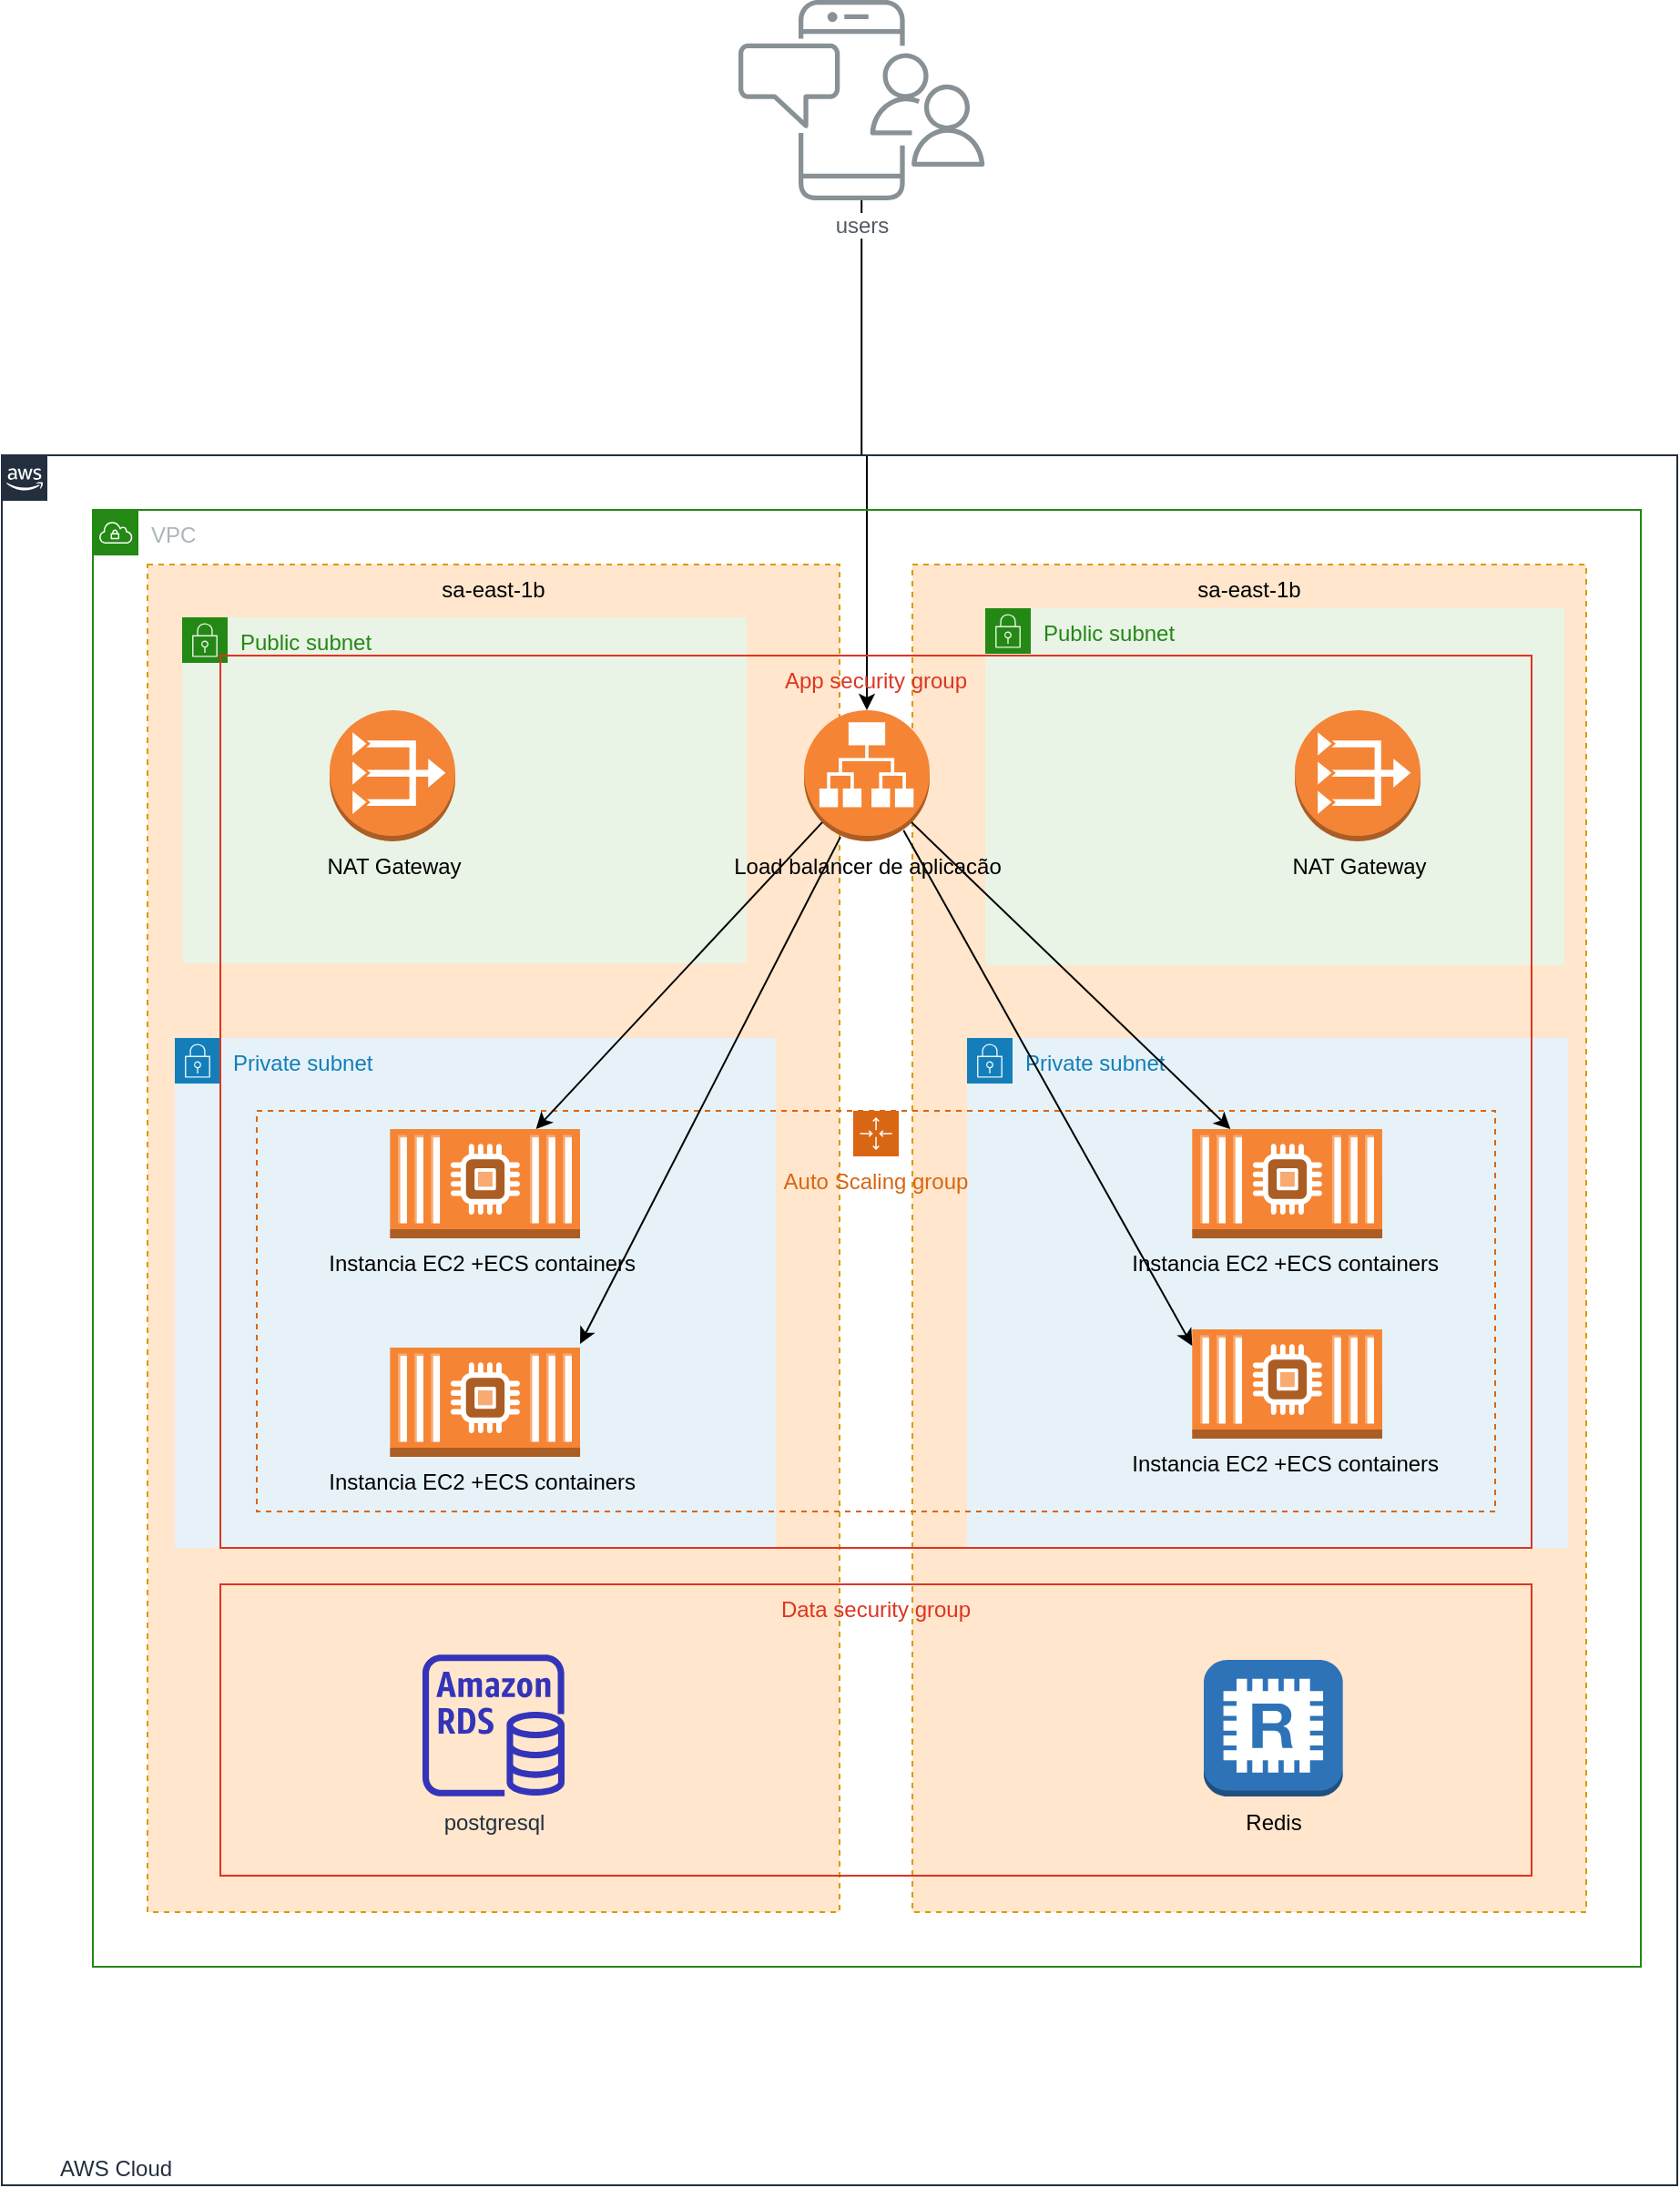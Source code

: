 <mxfile version="13.10.6" type="github">
  <diagram id="Ht1M8jgEwFfnCIfOTk4-" name="Page-1">
    <mxGraphModel dx="1298" dy="1558" grid="1" gridSize="10" guides="1" tooltips="1" connect="1" arrows="1" fold="1" page="1" pageScale="1" pageWidth="1169" pageHeight="827" math="0" shadow="0">
      <root>
        <mxCell id="0" />
        <mxCell id="1" parent="0" />
        <mxCell id="rVjI7PSnOTt7XITTKmxG-42" style="edgeStyle=orthogonalEdgeStyle;rounded=0;orthogonalLoop=1;jettySize=auto;html=1;" edge="1" parent="1" source="UEzPUAAOIrF-is8g5C7q-110" target="rVjI7PSnOTt7XITTKmxG-31">
          <mxGeometry relative="1" as="geometry" />
        </mxCell>
        <mxCell id="UEzPUAAOIrF-is8g5C7q-110" value="users" style="outlineConnect=0;gradientColor=none;fontColor=#545B64;strokeColor=none;fillColor=#879196;dashed=0;verticalLabelPosition=bottom;verticalAlign=top;align=center;html=1;fontSize=12;fontStyle=0;aspect=fixed;shape=mxgraph.aws4.illustration_notification;pointerEvents=1;labelBackgroundColor=#ffffff;" parent="1" vertex="1">
          <mxGeometry x="604.2" y="-790" width="135.8" height="110" as="geometry" />
        </mxCell>
        <mxCell id="rVjI7PSnOTt7XITTKmxG-7" value="AWS Cloud" style="points=[[0,0],[0.25,0],[0.5,0],[0.75,0],[1,0],[1,0.25],[1,0.5],[1,0.75],[1,1],[0.75,1],[0.5,1],[0.25,1],[0,1],[0,0.75],[0,0.5],[0,0.25]];outlineConnect=0;gradientColor=none;html=1;whiteSpace=wrap;fontSize=12;fontStyle=0;shape=mxgraph.aws4.group;grIcon=mxgraph.aws4.group_aws_cloud_alt;strokeColor=#232F3E;verticalAlign=bottom;align=left;spacingLeft=30;fontColor=#232F3E;dashed=0;fillColor=none;horizontal=1;" vertex="1" parent="1">
          <mxGeometry x="200" y="-540" width="920" height="950" as="geometry" />
        </mxCell>
        <mxCell id="rVjI7PSnOTt7XITTKmxG-12" value="VPC" style="points=[[0,0],[0.25,0],[0.5,0],[0.75,0],[1,0],[1,0.25],[1,0.5],[1,0.75],[1,1],[0.75,1],[0.5,1],[0.25,1],[0,1],[0,0.75],[0,0.5],[0,0.25]];outlineConnect=0;gradientColor=none;html=1;whiteSpace=wrap;fontSize=12;fontStyle=0;shape=mxgraph.aws4.group;grIcon=mxgraph.aws4.group_vpc;strokeColor=#248814;fillColor=none;verticalAlign=top;align=left;spacingLeft=30;fontColor=#AAB7B8;dashed=0;sketch=0;" vertex="1" parent="1">
          <mxGeometry x="250" y="-510" width="850" height="800" as="geometry" />
        </mxCell>
        <mxCell id="rVjI7PSnOTt7XITTKmxG-13" value="sa-east-1b" style="dashed=1;verticalAlign=top;fontStyle=0;sketch=0;fillColor=#ffe6cc;strokeColor=#d79b00;" vertex="1" parent="1">
          <mxGeometry x="280" y="-480" width="380" height="740" as="geometry" />
        </mxCell>
        <mxCell id="rVjI7PSnOTt7XITTKmxG-14" value="sa-east-1b" style="fillColor=#ffe6cc;strokeColor=#d79b00;dashed=1;verticalAlign=top;fontStyle=0;sketch=0;" vertex="1" parent="1">
          <mxGeometry x="700" y="-480" width="370" height="740" as="geometry" />
        </mxCell>
        <mxCell id="rVjI7PSnOTt7XITTKmxG-17" value="Private subnet" style="points=[[0,0],[0.25,0],[0.5,0],[0.75,0],[1,0],[1,0.25],[1,0.5],[1,0.75],[1,1],[0.75,1],[0.5,1],[0.25,1],[0,1],[0,0.75],[0,0.5],[0,0.25]];outlineConnect=0;gradientColor=none;html=1;whiteSpace=wrap;fontSize=12;fontStyle=0;shape=mxgraph.aws4.group;grIcon=mxgraph.aws4.group_security_group;grStroke=0;strokeColor=#147EBA;fillColor=#E6F2F8;verticalAlign=top;align=left;spacingLeft=30;fontColor=#147EBA;dashed=0;sketch=0;" vertex="1" parent="1">
          <mxGeometry x="295" y="-220" width="330" height="280" as="geometry" />
        </mxCell>
        <mxCell id="rVjI7PSnOTt7XITTKmxG-18" value="Private subnet" style="points=[[0,0],[0.25,0],[0.5,0],[0.75,0],[1,0],[1,0.25],[1,0.5],[1,0.75],[1,1],[0.75,1],[0.5,1],[0.25,1],[0,1],[0,0.75],[0,0.5],[0,0.25]];outlineConnect=0;gradientColor=none;html=1;whiteSpace=wrap;fontSize=12;fontStyle=0;shape=mxgraph.aws4.group;grIcon=mxgraph.aws4.group_security_group;grStroke=0;strokeColor=#147EBA;fillColor=#E6F2F8;verticalAlign=top;align=left;spacingLeft=30;fontColor=#147EBA;dashed=0;sketch=0;" vertex="1" parent="1">
          <mxGeometry x="730" y="-220" width="330" height="280" as="geometry" />
        </mxCell>
        <mxCell id="rVjI7PSnOTt7XITTKmxG-19" value="Public subnet" style="points=[[0,0],[0.25,0],[0.5,0],[0.75,0],[1,0],[1,0.25],[1,0.5],[1,0.75],[1,1],[0.75,1],[0.5,1],[0.25,1],[0,1],[0,0.75],[0,0.5],[0,0.25]];outlineConnect=0;gradientColor=none;html=1;whiteSpace=wrap;fontSize=12;fontStyle=0;shape=mxgraph.aws4.group;grIcon=mxgraph.aws4.group_security_group;grStroke=0;strokeColor=#248814;fillColor=#E9F3E6;verticalAlign=top;align=left;spacingLeft=30;fontColor=#248814;dashed=0;sketch=0;" vertex="1" parent="1">
          <mxGeometry x="299" y="-451" width="310" height="190" as="geometry" />
        </mxCell>
        <mxCell id="rVjI7PSnOTt7XITTKmxG-20" value="Public subnet" style="points=[[0,0],[0.25,0],[0.5,0],[0.75,0],[1,0],[1,0.25],[1,0.5],[1,0.75],[1,1],[0.75,1],[0.5,1],[0.25,1],[0,1],[0,0.75],[0,0.5],[0,0.25]];outlineConnect=0;gradientColor=none;html=1;whiteSpace=wrap;fontSize=12;fontStyle=0;shape=mxgraph.aws4.group;grIcon=mxgraph.aws4.group_security_group;grStroke=0;strokeColor=#248814;fillColor=#E9F3E6;verticalAlign=top;align=left;spacingLeft=30;fontColor=#248814;dashed=0;sketch=0;" vertex="1" parent="1">
          <mxGeometry x="740" y="-456" width="318" height="196" as="geometry" />
        </mxCell>
        <mxCell id="rVjI7PSnOTt7XITTKmxG-21" value="Auto Scaling group" style="points=[[0,0],[0.25,0],[0.5,0],[0.75,0],[1,0],[1,0.25],[1,0.5],[1,0.75],[1,1],[0.75,1],[0.5,1],[0.25,1],[0,1],[0,0.75],[0,0.5],[0,0.25]];outlineConnect=0;gradientColor=none;html=1;whiteSpace=wrap;fontSize=12;fontStyle=0;shape=mxgraph.aws4.groupCenter;grIcon=mxgraph.aws4.group_auto_scaling_group;grStroke=1;strokeColor=#D86613;fillColor=none;verticalAlign=top;align=center;fontColor=#D86613;dashed=1;spacingTop=25;sketch=0;" vertex="1" parent="1">
          <mxGeometry x="340" y="-180" width="680" height="220" as="geometry" />
        </mxCell>
        <mxCell id="rVjI7PSnOTt7XITTKmxG-22" value="Instancia EC2 +ECS containers&amp;nbsp;" style="outlineConnect=0;dashed=0;verticalLabelPosition=bottom;verticalAlign=top;align=center;html=1;shape=mxgraph.aws3.ec2_compute_container_2;fillColor=#F58534;gradientColor=none;sketch=0;strokeColor=#000099;" vertex="1" parent="1">
          <mxGeometry x="413.17" y="-170" width="104.35" height="60" as="geometry" />
        </mxCell>
        <mxCell id="rVjI7PSnOTt7XITTKmxG-24" value="Instancia EC2 +ECS containers&amp;nbsp;" style="outlineConnect=0;dashed=0;verticalLabelPosition=bottom;verticalAlign=top;align=center;html=1;shape=mxgraph.aws3.ec2_compute_container_2;fillColor=#F58534;gradientColor=none;sketch=0;strokeColor=#000099;" vertex="1" parent="1">
          <mxGeometry x="853.65" y="-170" width="104.35" height="60" as="geometry" />
        </mxCell>
        <mxCell id="rVjI7PSnOTt7XITTKmxG-27" value="postgresql" style="outlineConnect=0;fontColor=#232F3E;fillColor=#3334B9;strokeColor=none;dashed=0;verticalLabelPosition=bottom;verticalAlign=top;align=center;html=1;fontSize=12;fontStyle=0;aspect=fixed;pointerEvents=1;shape=mxgraph.aws4.rds_instance;sketch=0;" vertex="1" parent="1">
          <mxGeometry x="431" y="118.5" width="78" height="78" as="geometry" />
        </mxCell>
        <mxCell id="rVjI7PSnOTt7XITTKmxG-28" value="Instancia EC2 +ECS containers&amp;nbsp;" style="outlineConnect=0;dashed=0;verticalLabelPosition=bottom;verticalAlign=top;align=center;html=1;shape=mxgraph.aws3.ec2_compute_container_2;fillColor=#F58534;gradientColor=none;sketch=0;strokeColor=#000099;" vertex="1" parent="1">
          <mxGeometry x="413.17" y="-50" width="104.35" height="60" as="geometry" />
        </mxCell>
        <mxCell id="rVjI7PSnOTt7XITTKmxG-29" value="Instancia EC2 +ECS containers&amp;nbsp;" style="outlineConnect=0;dashed=0;verticalLabelPosition=bottom;verticalAlign=top;align=center;html=1;shape=mxgraph.aws3.ec2_compute_container_2;fillColor=#F58534;gradientColor=none;sketch=0;strokeColor=#000099;" vertex="1" parent="1">
          <mxGeometry x="853.65" y="-60" width="104.35" height="60" as="geometry" />
        </mxCell>
        <mxCell id="rVjI7PSnOTt7XITTKmxG-31" value="Load balancer de aplicacão" style="outlineConnect=0;dashed=0;verticalLabelPosition=bottom;verticalAlign=top;align=center;html=1;shape=mxgraph.aws3.application_load_balancer;fillColor=#F58534;gradientColor=none;sketch=0;strokeColor=#000099;" vertex="1" parent="1">
          <mxGeometry x="640.5" y="-400" width="69" height="72" as="geometry" />
        </mxCell>
        <mxCell id="rVjI7PSnOTt7XITTKmxG-36" value="" style="endArrow=classic;html=1;exitX=0.145;exitY=0.855;exitDx=0;exitDy=0;exitPerimeter=0;" edge="1" parent="1" source="rVjI7PSnOTt7XITTKmxG-31" target="rVjI7PSnOTt7XITTKmxG-22">
          <mxGeometry width="50" height="50" relative="1" as="geometry">
            <mxPoint x="610" y="-190" as="sourcePoint" />
            <mxPoint x="660" y="-240" as="targetPoint" />
          </mxGeometry>
        </mxCell>
        <mxCell id="rVjI7PSnOTt7XITTKmxG-37" value="" style="endArrow=classic;html=1;exitX=0.145;exitY=0.855;exitDx=0;exitDy=0;exitPerimeter=0;entryX=1;entryY=0;entryDx=0;entryDy=0;entryPerimeter=0;" edge="1" parent="1">
          <mxGeometry width="50" height="50" relative="1" as="geometry">
            <mxPoint x="660.505" y="-330.44" as="sourcePoint" />
            <mxPoint x="517.52" y="-52" as="targetPoint" />
          </mxGeometry>
        </mxCell>
        <mxCell id="rVjI7PSnOTt7XITTKmxG-38" value="" style="endArrow=classic;html=1;exitX=0.855;exitY=0.855;exitDx=0;exitDy=0;exitPerimeter=0;" edge="1" parent="1" source="rVjI7PSnOTt7XITTKmxG-31" target="rVjI7PSnOTt7XITTKmxG-24">
          <mxGeometry width="50" height="50" relative="1" as="geometry">
            <mxPoint x="670.505" y="-318.44" as="sourcePoint" />
            <mxPoint x="527.52" y="-40" as="targetPoint" />
          </mxGeometry>
        </mxCell>
        <mxCell id="rVjI7PSnOTt7XITTKmxG-39" value="" style="endArrow=classic;html=1;entryX=0;entryY=0.25;entryDx=0;entryDy=0;entryPerimeter=0;" edge="1" parent="1">
          <mxGeometry width="50" height="50" relative="1" as="geometry">
            <mxPoint x="695.161" y="-334" as="sourcePoint" />
            <mxPoint x="853.65" y="-51" as="targetPoint" />
          </mxGeometry>
        </mxCell>
        <mxCell id="rVjI7PSnOTt7XITTKmxG-40" value="NAT Gateway" style="outlineConnect=0;dashed=0;verticalLabelPosition=bottom;verticalAlign=top;align=center;html=1;shape=mxgraph.aws3.vpc_nat_gateway;fillColor=#F58536;gradientColor=none;sketch=0;strokeColor=#000099;" vertex="1" parent="1">
          <mxGeometry x="380" y="-400" width="69" height="72" as="geometry" />
        </mxCell>
        <mxCell id="rVjI7PSnOTt7XITTKmxG-41" value="NAT Gateway" style="outlineConnect=0;dashed=0;verticalLabelPosition=bottom;verticalAlign=top;align=center;html=1;shape=mxgraph.aws3.vpc_nat_gateway;fillColor=#F58536;gradientColor=none;sketch=0;strokeColor=#000099;" vertex="1" parent="1">
          <mxGeometry x="910" y="-400" width="69" height="72" as="geometry" />
        </mxCell>
        <mxCell id="rVjI7PSnOTt7XITTKmxG-43" value="Redis" style="outlineConnect=0;dashed=0;verticalLabelPosition=bottom;verticalAlign=top;align=center;html=1;shape=mxgraph.aws3.redis;fillColor=#2E73B8;gradientColor=none;sketch=0;strokeColor=#000099;" vertex="1" parent="1">
          <mxGeometry x="860" y="121.5" width="76.35" height="75" as="geometry" />
        </mxCell>
        <mxCell id="rVjI7PSnOTt7XITTKmxG-47" value="App security group" style="fillColor=none;strokeColor=#DD3522;verticalAlign=top;fontStyle=0;fontColor=#DD3522;sketch=0;" vertex="1" parent="1">
          <mxGeometry x="320" y="-430" width="720" height="490" as="geometry" />
        </mxCell>
        <mxCell id="rVjI7PSnOTt7XITTKmxG-48" value="Data security group" style="fillColor=none;strokeColor=#DD3522;verticalAlign=top;fontStyle=0;fontColor=#DD3522;sketch=0;" vertex="1" parent="1">
          <mxGeometry x="320" y="80" width="720" height="160" as="geometry" />
        </mxCell>
      </root>
    </mxGraphModel>
  </diagram>
</mxfile>

